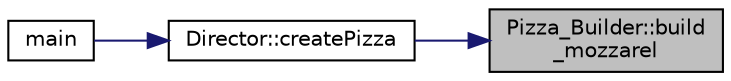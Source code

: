 digraph "Pizza_Builder::build_mozzarel"
{
 // LATEX_PDF_SIZE
  bgcolor="transparent";
  edge [fontname="Helvetica",fontsize="10",labelfontname="Helvetica",labelfontsize="10"];
  node [fontname="Helvetica",fontsize="10",shape=record];
  rankdir="RL";
  Node1 [label="Pizza_Builder::build\l_mozzarel",height=0.2,width=0.4,color="black", fillcolor="grey75", style="filled", fontcolor="black",tooltip=" "];
  Node1 -> Node2 [dir="back",color="midnightblue",fontsize="10",style="solid",fontname="Helvetica"];
  Node2 [label="Director::createPizza",height=0.2,width=0.4,color="black",URL="$class_director.html#abd24e16a9a96177b69ca2fa7408313e0",tooltip=" "];
  Node2 -> Node3 [dir="back",color="midnightblue",fontsize="10",style="solid",fontname="Helvetica"];
  Node3 [label="main",height=0.2,width=0.4,color="black",URL="$five_8cpp.html#ae66f6b31b5ad750f1fe042a706a4e3d4",tooltip="главная функция"];
}
